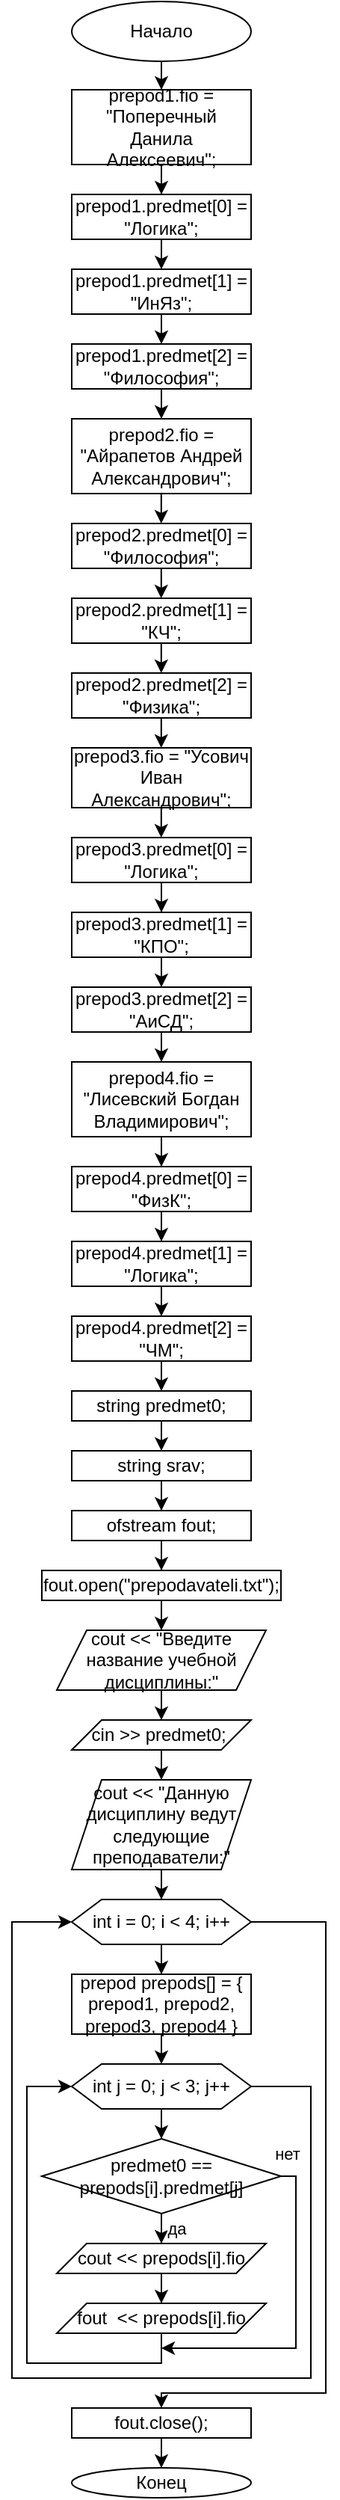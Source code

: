 <mxfile version="24.8.9">
  <diagram name="Страница — 1" id="-8MbCOTIwYSjdjk579lD">
    <mxGraphModel dx="724" dy="1619" grid="1" gridSize="10" guides="1" tooltips="1" connect="1" arrows="1" fold="1" page="1" pageScale="1" pageWidth="827" pageHeight="1169" math="0" shadow="0">
      <root>
        <mxCell id="0" />
        <mxCell id="1" parent="0" />
        <mxCell id="BuxgucvQnBXT1Tee6eT2-22" style="edgeStyle=orthogonalEdgeStyle;rounded=0;orthogonalLoop=1;jettySize=auto;html=1;entryX=0.5;entryY=0;entryDx=0;entryDy=0;" edge="1" parent="1" source="BuxgucvQnBXT1Tee6eT2-1" target="BuxgucvQnBXT1Tee6eT2-3">
          <mxGeometry relative="1" as="geometry" />
        </mxCell>
        <mxCell id="BuxgucvQnBXT1Tee6eT2-1" value="Начало" style="ellipse;whiteSpace=wrap;html=1;" vertex="1" parent="1">
          <mxGeometry x="360" y="-1169" width="120" height="40" as="geometry" />
        </mxCell>
        <mxCell id="BuxgucvQnBXT1Tee6eT2-2" value="Конец" style="ellipse;whiteSpace=wrap;html=1;" vertex="1" parent="1">
          <mxGeometry x="360" y="480" width="120" height="20" as="geometry" />
        </mxCell>
        <mxCell id="BuxgucvQnBXT1Tee6eT2-23" style="edgeStyle=orthogonalEdgeStyle;rounded=0;orthogonalLoop=1;jettySize=auto;html=1;entryX=0.5;entryY=0;entryDx=0;entryDy=0;" edge="1" parent="1" source="BuxgucvQnBXT1Tee6eT2-3" target="BuxgucvQnBXT1Tee6eT2-4">
          <mxGeometry relative="1" as="geometry" />
        </mxCell>
        <mxCell id="BuxgucvQnBXT1Tee6eT2-3" value="prepod1.fio = &quot;Поперечный Данила Алексеевич&quot;;" style="rounded=0;whiteSpace=wrap;html=1;" vertex="1" parent="1">
          <mxGeometry x="360" y="-1110" width="120" height="50" as="geometry" />
        </mxCell>
        <mxCell id="BuxgucvQnBXT1Tee6eT2-24" style="edgeStyle=orthogonalEdgeStyle;rounded=0;orthogonalLoop=1;jettySize=auto;html=1;entryX=0.5;entryY=0;entryDx=0;entryDy=0;" edge="1" parent="1" source="BuxgucvQnBXT1Tee6eT2-4" target="BuxgucvQnBXT1Tee6eT2-5">
          <mxGeometry relative="1" as="geometry" />
        </mxCell>
        <mxCell id="BuxgucvQnBXT1Tee6eT2-4" value="prepod1.predmet[0] = &quot;Логика&quot;;" style="rounded=0;whiteSpace=wrap;html=1;" vertex="1" parent="1">
          <mxGeometry x="360" y="-1040" width="120" height="30" as="geometry" />
        </mxCell>
        <mxCell id="BuxgucvQnBXT1Tee6eT2-25" style="edgeStyle=orthogonalEdgeStyle;rounded=0;orthogonalLoop=1;jettySize=auto;html=1;entryX=0.5;entryY=0;entryDx=0;entryDy=0;" edge="1" parent="1" source="BuxgucvQnBXT1Tee6eT2-5" target="BuxgucvQnBXT1Tee6eT2-6">
          <mxGeometry relative="1" as="geometry" />
        </mxCell>
        <mxCell id="BuxgucvQnBXT1Tee6eT2-5" value="prepod1.predmet[1] = &quot;ИнЯз&quot;;" style="rounded=0;whiteSpace=wrap;html=1;" vertex="1" parent="1">
          <mxGeometry x="360" y="-990" width="120" height="30" as="geometry" />
        </mxCell>
        <mxCell id="BuxgucvQnBXT1Tee6eT2-26" style="edgeStyle=orthogonalEdgeStyle;rounded=0;orthogonalLoop=1;jettySize=auto;html=1;entryX=0.5;entryY=0;entryDx=0;entryDy=0;" edge="1" parent="1" source="BuxgucvQnBXT1Tee6eT2-6" target="BuxgucvQnBXT1Tee6eT2-7">
          <mxGeometry relative="1" as="geometry" />
        </mxCell>
        <mxCell id="BuxgucvQnBXT1Tee6eT2-6" value="prepod1.predmet[2] = &quot;Философия&quot;;" style="rounded=0;whiteSpace=wrap;html=1;" vertex="1" parent="1">
          <mxGeometry x="360" y="-940" width="120" height="30" as="geometry" />
        </mxCell>
        <mxCell id="BuxgucvQnBXT1Tee6eT2-7" value="&lt;div&gt;&lt;span style=&quot;background-color: initial;&quot;&gt;prepod2.fio = &quot;Айрапетов Андрей Александрович&quot;;&lt;/span&gt;&lt;/div&gt;" style="rounded=0;whiteSpace=wrap;html=1;" vertex="1" parent="1">
          <mxGeometry x="360" y="-890" width="120" height="50" as="geometry" />
        </mxCell>
        <mxCell id="BuxgucvQnBXT1Tee6eT2-8" value="prepod2.predmet[0] = &quot;Философия&quot;;" style="rounded=0;whiteSpace=wrap;html=1;" vertex="1" parent="1">
          <mxGeometry x="360" y="-820" width="120" height="30" as="geometry" />
        </mxCell>
        <mxCell id="BuxgucvQnBXT1Tee6eT2-9" value="prepod2.predmet[1] = &quot;КЧ&quot;;" style="rounded=0;whiteSpace=wrap;html=1;" vertex="1" parent="1">
          <mxGeometry x="360" y="-770" width="120" height="30" as="geometry" />
        </mxCell>
        <mxCell id="BuxgucvQnBXT1Tee6eT2-10" value="prepod2.predmet[2] = &quot;Физика&quot;;" style="rounded=0;whiteSpace=wrap;html=1;" vertex="1" parent="1">
          <mxGeometry x="360" y="-720" width="120" height="30" as="geometry" />
        </mxCell>
        <mxCell id="BuxgucvQnBXT1Tee6eT2-11" value="prepod3.fio = &quot;Усович Иван Александрович&quot;;" style="rounded=0;whiteSpace=wrap;html=1;" vertex="1" parent="1">
          <mxGeometry x="360" y="-670" width="120" height="40" as="geometry" />
        </mxCell>
        <mxCell id="BuxgucvQnBXT1Tee6eT2-33" style="edgeStyle=orthogonalEdgeStyle;rounded=0;orthogonalLoop=1;jettySize=auto;html=1;entryX=0.5;entryY=0;entryDx=0;entryDy=0;" edge="1" parent="1" source="BuxgucvQnBXT1Tee6eT2-12" target="BuxgucvQnBXT1Tee6eT2-13">
          <mxGeometry relative="1" as="geometry" />
        </mxCell>
        <mxCell id="BuxgucvQnBXT1Tee6eT2-12" value="prepod3.predmet[0] = &quot;Логика&quot;;" style="rounded=0;whiteSpace=wrap;html=1;" vertex="1" parent="1">
          <mxGeometry x="360" y="-610" width="120" height="30" as="geometry" />
        </mxCell>
        <mxCell id="BuxgucvQnBXT1Tee6eT2-34" style="edgeStyle=orthogonalEdgeStyle;rounded=0;orthogonalLoop=1;jettySize=auto;html=1;entryX=0.5;entryY=0;entryDx=0;entryDy=0;" edge="1" parent="1" source="BuxgucvQnBXT1Tee6eT2-13" target="BuxgucvQnBXT1Tee6eT2-14">
          <mxGeometry relative="1" as="geometry" />
        </mxCell>
        <mxCell id="BuxgucvQnBXT1Tee6eT2-13" value="prepod3.predmet[1] = &quot;КПО&quot;;" style="rounded=0;whiteSpace=wrap;html=1;" vertex="1" parent="1">
          <mxGeometry x="360" y="-560" width="120" height="30" as="geometry" />
        </mxCell>
        <mxCell id="BuxgucvQnBXT1Tee6eT2-36" style="edgeStyle=orthogonalEdgeStyle;rounded=0;orthogonalLoop=1;jettySize=auto;html=1;entryX=0.5;entryY=0;entryDx=0;entryDy=0;" edge="1" parent="1" source="BuxgucvQnBXT1Tee6eT2-14" target="BuxgucvQnBXT1Tee6eT2-15">
          <mxGeometry relative="1" as="geometry" />
        </mxCell>
        <mxCell id="BuxgucvQnBXT1Tee6eT2-14" value="prepod3.predmet[2] = &quot;АиСД&quot;;" style="rounded=0;whiteSpace=wrap;html=1;" vertex="1" parent="1">
          <mxGeometry x="360" y="-510" width="120" height="30" as="geometry" />
        </mxCell>
        <mxCell id="BuxgucvQnBXT1Tee6eT2-38" style="edgeStyle=orthogonalEdgeStyle;rounded=0;orthogonalLoop=1;jettySize=auto;html=1;entryX=0.5;entryY=0;entryDx=0;entryDy=0;" edge="1" parent="1" source="BuxgucvQnBXT1Tee6eT2-15" target="BuxgucvQnBXT1Tee6eT2-16">
          <mxGeometry relative="1" as="geometry" />
        </mxCell>
        <mxCell id="BuxgucvQnBXT1Tee6eT2-15" value="prepod4.fio = &quot;Лисевский Богдан Владимирович&quot;;" style="rounded=0;whiteSpace=wrap;html=1;" vertex="1" parent="1">
          <mxGeometry x="360" y="-460" width="120" height="50" as="geometry" />
        </mxCell>
        <mxCell id="BuxgucvQnBXT1Tee6eT2-39" style="edgeStyle=orthogonalEdgeStyle;rounded=0;orthogonalLoop=1;jettySize=auto;html=1;entryX=0.5;entryY=0;entryDx=0;entryDy=0;" edge="1" parent="1" source="BuxgucvQnBXT1Tee6eT2-16" target="BuxgucvQnBXT1Tee6eT2-17">
          <mxGeometry relative="1" as="geometry" />
        </mxCell>
        <mxCell id="BuxgucvQnBXT1Tee6eT2-16" value="prepod4.predmet[0] = &quot;ФизК&quot;;" style="rounded=0;whiteSpace=wrap;html=1;" vertex="1" parent="1">
          <mxGeometry x="360" y="-390" width="120" height="30" as="geometry" />
        </mxCell>
        <mxCell id="BuxgucvQnBXT1Tee6eT2-40" style="edgeStyle=orthogonalEdgeStyle;rounded=0;orthogonalLoop=1;jettySize=auto;html=1;entryX=0.5;entryY=0;entryDx=0;entryDy=0;" edge="1" parent="1" source="BuxgucvQnBXT1Tee6eT2-17" target="BuxgucvQnBXT1Tee6eT2-18">
          <mxGeometry relative="1" as="geometry" />
        </mxCell>
        <mxCell id="BuxgucvQnBXT1Tee6eT2-17" value="prepod4.predmet[1] = &quot;Логика&quot;;" style="rounded=0;whiteSpace=wrap;html=1;" vertex="1" parent="1">
          <mxGeometry x="360" y="-340" width="120" height="30" as="geometry" />
        </mxCell>
        <mxCell id="BuxgucvQnBXT1Tee6eT2-51" style="edgeStyle=orthogonalEdgeStyle;rounded=0;orthogonalLoop=1;jettySize=auto;html=1;entryX=0.5;entryY=0;entryDx=0;entryDy=0;" edge="1" parent="1" source="BuxgucvQnBXT1Tee6eT2-18" target="BuxgucvQnBXT1Tee6eT2-19">
          <mxGeometry relative="1" as="geometry" />
        </mxCell>
        <mxCell id="BuxgucvQnBXT1Tee6eT2-18" value="prepod4.predmet[2] = &quot;ЧМ&quot;;" style="rounded=0;whiteSpace=wrap;html=1;" vertex="1" parent="1">
          <mxGeometry x="360" y="-290" width="120" height="30" as="geometry" />
        </mxCell>
        <mxCell id="BuxgucvQnBXT1Tee6eT2-52" style="edgeStyle=orthogonalEdgeStyle;rounded=0;orthogonalLoop=1;jettySize=auto;html=1;entryX=0.5;entryY=0;entryDx=0;entryDy=0;" edge="1" parent="1" source="BuxgucvQnBXT1Tee6eT2-19" target="BuxgucvQnBXT1Tee6eT2-20">
          <mxGeometry relative="1" as="geometry" />
        </mxCell>
        <mxCell id="BuxgucvQnBXT1Tee6eT2-19" value="string predmet0;" style="rounded=0;whiteSpace=wrap;html=1;" vertex="1" parent="1">
          <mxGeometry x="360" y="-240" width="120" height="20" as="geometry" />
        </mxCell>
        <mxCell id="BuxgucvQnBXT1Tee6eT2-53" style="edgeStyle=orthogonalEdgeStyle;rounded=0;orthogonalLoop=1;jettySize=auto;html=1;entryX=0.5;entryY=0;entryDx=0;entryDy=0;" edge="1" parent="1" source="BuxgucvQnBXT1Tee6eT2-20" target="BuxgucvQnBXT1Tee6eT2-21">
          <mxGeometry relative="1" as="geometry" />
        </mxCell>
        <mxCell id="BuxgucvQnBXT1Tee6eT2-20" value="string srav;" style="rounded=0;whiteSpace=wrap;html=1;" vertex="1" parent="1">
          <mxGeometry x="360" y="-200" width="120" height="20" as="geometry" />
        </mxCell>
        <mxCell id="BuxgucvQnBXT1Tee6eT2-54" style="edgeStyle=orthogonalEdgeStyle;rounded=0;orthogonalLoop=1;jettySize=auto;html=1;entryX=0.5;entryY=0;entryDx=0;entryDy=0;" edge="1" parent="1" source="BuxgucvQnBXT1Tee6eT2-21" target="BuxgucvQnBXT1Tee6eT2-41">
          <mxGeometry relative="1" as="geometry" />
        </mxCell>
        <mxCell id="BuxgucvQnBXT1Tee6eT2-21" value="ofstream fout;" style="rounded=0;whiteSpace=wrap;html=1;" vertex="1" parent="1">
          <mxGeometry x="360" y="-160" width="120" height="20" as="geometry" />
        </mxCell>
        <mxCell id="BuxgucvQnBXT1Tee6eT2-28" style="edgeStyle=orthogonalEdgeStyle;rounded=0;orthogonalLoop=1;jettySize=auto;html=1;entryX=0.5;entryY=0;entryDx=0;entryDy=0;" edge="1" parent="1">
          <mxGeometry relative="1" as="geometry">
            <mxPoint x="419.9" y="-840" as="sourcePoint" />
            <mxPoint x="419.9" y="-820" as="targetPoint" />
          </mxGeometry>
        </mxCell>
        <mxCell id="BuxgucvQnBXT1Tee6eT2-29" style="edgeStyle=orthogonalEdgeStyle;rounded=0;orthogonalLoop=1;jettySize=auto;html=1;entryX=0.5;entryY=0;entryDx=0;entryDy=0;" edge="1" parent="1">
          <mxGeometry relative="1" as="geometry">
            <mxPoint x="419.9" y="-790" as="sourcePoint" />
            <mxPoint x="419.9" y="-770" as="targetPoint" />
          </mxGeometry>
        </mxCell>
        <mxCell id="BuxgucvQnBXT1Tee6eT2-30" style="edgeStyle=orthogonalEdgeStyle;rounded=0;orthogonalLoop=1;jettySize=auto;html=1;entryX=0.5;entryY=0;entryDx=0;entryDy=0;" edge="1" parent="1">
          <mxGeometry relative="1" as="geometry">
            <mxPoint x="419.9" y="-740" as="sourcePoint" />
            <mxPoint x="419.9" y="-720" as="targetPoint" />
            <Array as="points">
              <mxPoint x="419.9" y="-720" />
              <mxPoint x="419.9" y="-720" />
            </Array>
          </mxGeometry>
        </mxCell>
        <mxCell id="BuxgucvQnBXT1Tee6eT2-31" style="edgeStyle=orthogonalEdgeStyle;rounded=0;orthogonalLoop=1;jettySize=auto;html=1;entryX=0.5;entryY=0;entryDx=0;entryDy=0;" edge="1" parent="1">
          <mxGeometry relative="1" as="geometry">
            <mxPoint x="419.9" y="-690" as="sourcePoint" />
            <mxPoint x="419.9" y="-670" as="targetPoint" />
          </mxGeometry>
        </mxCell>
        <mxCell id="BuxgucvQnBXT1Tee6eT2-32" style="edgeStyle=orthogonalEdgeStyle;rounded=0;orthogonalLoop=1;jettySize=auto;html=1;entryX=0.5;entryY=0;entryDx=0;entryDy=0;" edge="1" parent="1">
          <mxGeometry relative="1" as="geometry">
            <mxPoint x="419.9" y="-630" as="sourcePoint" />
            <mxPoint x="419.9" y="-610" as="targetPoint" />
          </mxGeometry>
        </mxCell>
        <mxCell id="BuxgucvQnBXT1Tee6eT2-55" style="edgeStyle=orthogonalEdgeStyle;rounded=0;orthogonalLoop=1;jettySize=auto;html=1;entryX=0.5;entryY=0;entryDx=0;entryDy=0;" edge="1" parent="1" source="BuxgucvQnBXT1Tee6eT2-41" target="BuxgucvQnBXT1Tee6eT2-43">
          <mxGeometry relative="1" as="geometry" />
        </mxCell>
        <mxCell id="BuxgucvQnBXT1Tee6eT2-41" value="fout.open(&quot;prepodavateli.txt&quot;);" style="rounded=0;whiteSpace=wrap;html=1;" vertex="1" parent="1">
          <mxGeometry x="340" y="-120" width="160" height="20" as="geometry" />
        </mxCell>
        <mxCell id="BuxgucvQnBXT1Tee6eT2-56" style="edgeStyle=orthogonalEdgeStyle;rounded=0;orthogonalLoop=1;jettySize=auto;html=1;entryX=0.5;entryY=0;entryDx=0;entryDy=0;" edge="1" parent="1" source="BuxgucvQnBXT1Tee6eT2-43" target="BuxgucvQnBXT1Tee6eT2-44">
          <mxGeometry relative="1" as="geometry" />
        </mxCell>
        <mxCell id="BuxgucvQnBXT1Tee6eT2-43" value="cout &amp;lt;&amp;lt; &quot;Введите название учебной дисциплины:&quot;" style="shape=parallelogram;perimeter=parallelogramPerimeter;whiteSpace=wrap;html=1;fixedSize=1;" vertex="1" parent="1">
          <mxGeometry x="350" y="-80" width="140" height="40" as="geometry" />
        </mxCell>
        <mxCell id="BuxgucvQnBXT1Tee6eT2-57" style="edgeStyle=orthogonalEdgeStyle;rounded=0;orthogonalLoop=1;jettySize=auto;html=1;entryX=0.5;entryY=0;entryDx=0;entryDy=0;" edge="1" parent="1" source="BuxgucvQnBXT1Tee6eT2-44" target="BuxgucvQnBXT1Tee6eT2-45">
          <mxGeometry relative="1" as="geometry" />
        </mxCell>
        <mxCell id="BuxgucvQnBXT1Tee6eT2-44" value="cin &amp;gt;&amp;gt; predmet0;&amp;nbsp;" style="shape=parallelogram;perimeter=parallelogramPerimeter;whiteSpace=wrap;html=1;fixedSize=1;" vertex="1" parent="1">
          <mxGeometry x="360" y="-20" width="120" height="20" as="geometry" />
        </mxCell>
        <mxCell id="BuxgucvQnBXT1Tee6eT2-58" style="edgeStyle=orthogonalEdgeStyle;rounded=0;orthogonalLoop=1;jettySize=auto;html=1;entryX=0.5;entryY=0;entryDx=0;entryDy=0;" edge="1" parent="1" source="BuxgucvQnBXT1Tee6eT2-45" target="BuxgucvQnBXT1Tee6eT2-47">
          <mxGeometry relative="1" as="geometry" />
        </mxCell>
        <mxCell id="BuxgucvQnBXT1Tee6eT2-45" value="cout &amp;lt;&amp;lt; &quot;Данную дисциплину ведут следующие преподаватели:&quot;" style="shape=parallelogram;perimeter=parallelogramPerimeter;whiteSpace=wrap;html=1;fixedSize=1;" vertex="1" parent="1">
          <mxGeometry x="360" y="20" width="120" height="60" as="geometry" />
        </mxCell>
        <mxCell id="BuxgucvQnBXT1Tee6eT2-59" style="edgeStyle=orthogonalEdgeStyle;rounded=0;orthogonalLoop=1;jettySize=auto;html=1;entryX=0.5;entryY=0;entryDx=0;entryDy=0;" edge="1" parent="1" source="BuxgucvQnBXT1Tee6eT2-47" target="BuxgucvQnBXT1Tee6eT2-50">
          <mxGeometry relative="1" as="geometry" />
        </mxCell>
        <mxCell id="BuxgucvQnBXT1Tee6eT2-70" style="edgeStyle=orthogonalEdgeStyle;rounded=0;orthogonalLoop=1;jettySize=auto;html=1;" edge="1" parent="1" source="BuxgucvQnBXT1Tee6eT2-47">
          <mxGeometry relative="1" as="geometry">
            <mxPoint x="420" y="440" as="targetPoint" />
            <Array as="points">
              <mxPoint x="530" y="115" />
              <mxPoint x="530" y="430" />
              <mxPoint x="420" y="430" />
            </Array>
          </mxGeometry>
        </mxCell>
        <mxCell id="BuxgucvQnBXT1Tee6eT2-47" value="int i = 0; i &amp;lt; 4; i++" style="shape=hexagon;perimeter=hexagonPerimeter2;whiteSpace=wrap;html=1;fixedSize=1;" vertex="1" parent="1">
          <mxGeometry x="360" y="100" width="120" height="30" as="geometry" />
        </mxCell>
        <mxCell id="BuxgucvQnBXT1Tee6eT2-61" style="edgeStyle=orthogonalEdgeStyle;rounded=0;orthogonalLoop=1;jettySize=auto;html=1;entryX=0.5;entryY=0;entryDx=0;entryDy=0;" edge="1" parent="1" source="BuxgucvQnBXT1Tee6eT2-48" target="BuxgucvQnBXT1Tee6eT2-49">
          <mxGeometry relative="1" as="geometry" />
        </mxCell>
        <mxCell id="BuxgucvQnBXT1Tee6eT2-69" style="edgeStyle=orthogonalEdgeStyle;rounded=0;orthogonalLoop=1;jettySize=auto;html=1;entryX=0;entryY=0.5;entryDx=0;entryDy=0;exitX=1;exitY=0.5;exitDx=0;exitDy=0;" edge="1" parent="1" source="BuxgucvQnBXT1Tee6eT2-48" target="BuxgucvQnBXT1Tee6eT2-47">
          <mxGeometry relative="1" as="geometry">
            <Array as="points">
              <mxPoint x="520" y="225" />
              <mxPoint x="520" y="420" />
              <mxPoint x="320" y="420" />
              <mxPoint x="320" y="115" />
            </Array>
          </mxGeometry>
        </mxCell>
        <mxCell id="BuxgucvQnBXT1Tee6eT2-48" value="int j = 0; j &amp;lt; 3; j++" style="shape=hexagon;perimeter=hexagonPerimeter2;whiteSpace=wrap;html=1;fixedSize=1;" vertex="1" parent="1">
          <mxGeometry x="360" y="210" width="120" height="30" as="geometry" />
        </mxCell>
        <mxCell id="BuxgucvQnBXT1Tee6eT2-64" style="edgeStyle=orthogonalEdgeStyle;rounded=0;orthogonalLoop=1;jettySize=auto;html=1;entryX=0.5;entryY=0;entryDx=0;entryDy=0;" edge="1" parent="1" source="BuxgucvQnBXT1Tee6eT2-49" target="BuxgucvQnBXT1Tee6eT2-62">
          <mxGeometry relative="1" as="geometry" />
        </mxCell>
        <mxCell id="BuxgucvQnBXT1Tee6eT2-68" style="edgeStyle=orthogonalEdgeStyle;rounded=0;orthogonalLoop=1;jettySize=auto;html=1;" edge="1" parent="1" source="BuxgucvQnBXT1Tee6eT2-49">
          <mxGeometry relative="1" as="geometry">
            <mxPoint x="420" y="400" as="targetPoint" />
            <Array as="points">
              <mxPoint x="510" y="285" />
              <mxPoint x="510" y="400" />
            </Array>
          </mxGeometry>
        </mxCell>
        <mxCell id="BuxgucvQnBXT1Tee6eT2-71" value="да" style="edgeLabel;html=1;align=center;verticalAlign=middle;resizable=0;points=[];" vertex="1" connectable="0" parent="BuxgucvQnBXT1Tee6eT2-68">
          <mxGeometry x="-0.963" y="1" relative="1" as="geometry">
            <mxPoint x="-74" y="36" as="offset" />
          </mxGeometry>
        </mxCell>
        <mxCell id="BuxgucvQnBXT1Tee6eT2-72" value="нет" style="edgeLabel;html=1;align=center;verticalAlign=middle;resizable=0;points=[];" vertex="1" connectable="0" parent="BuxgucvQnBXT1Tee6eT2-68">
          <mxGeometry x="-0.963" y="1" relative="1" as="geometry">
            <mxPoint y="-14" as="offset" />
          </mxGeometry>
        </mxCell>
        <mxCell id="BuxgucvQnBXT1Tee6eT2-49" value="predmet0 == prepods[i].predmet[j]" style="rhombus;whiteSpace=wrap;html=1;" vertex="1" parent="1">
          <mxGeometry x="340" y="260" width="160" height="50" as="geometry" />
        </mxCell>
        <mxCell id="BuxgucvQnBXT1Tee6eT2-60" style="edgeStyle=orthogonalEdgeStyle;rounded=0;orthogonalLoop=1;jettySize=auto;html=1;entryX=0.5;entryY=0;entryDx=0;entryDy=0;" edge="1" parent="1" source="BuxgucvQnBXT1Tee6eT2-50" target="BuxgucvQnBXT1Tee6eT2-48">
          <mxGeometry relative="1" as="geometry" />
        </mxCell>
        <mxCell id="BuxgucvQnBXT1Tee6eT2-50" value="prepod prepods[] = { prepod1, prepod2, prepod3, prepod4 }" style="rounded=0;whiteSpace=wrap;html=1;" vertex="1" parent="1">
          <mxGeometry x="360" y="150" width="120" height="40" as="geometry" />
        </mxCell>
        <mxCell id="BuxgucvQnBXT1Tee6eT2-65" style="edgeStyle=orthogonalEdgeStyle;rounded=0;orthogonalLoop=1;jettySize=auto;html=1;entryX=0.5;entryY=0;entryDx=0;entryDy=0;" edge="1" parent="1" source="BuxgucvQnBXT1Tee6eT2-62" target="BuxgucvQnBXT1Tee6eT2-63">
          <mxGeometry relative="1" as="geometry" />
        </mxCell>
        <mxCell id="BuxgucvQnBXT1Tee6eT2-62" value="cout &amp;lt;&amp;lt; prepods[i].fio" style="shape=parallelogram;perimeter=parallelogramPerimeter;whiteSpace=wrap;html=1;fixedSize=1;" vertex="1" parent="1">
          <mxGeometry x="350" y="330" width="140" height="20" as="geometry" />
        </mxCell>
        <mxCell id="BuxgucvQnBXT1Tee6eT2-66" style="edgeStyle=orthogonalEdgeStyle;rounded=0;orthogonalLoop=1;jettySize=auto;html=1;entryX=0;entryY=0.5;entryDx=0;entryDy=0;exitX=0.5;exitY=1;exitDx=0;exitDy=0;" edge="1" parent="1" source="BuxgucvQnBXT1Tee6eT2-63" target="BuxgucvQnBXT1Tee6eT2-48">
          <mxGeometry relative="1" as="geometry">
            <Array as="points">
              <mxPoint x="420" y="410" />
              <mxPoint x="330" y="410" />
              <mxPoint x="330" y="225" />
            </Array>
          </mxGeometry>
        </mxCell>
        <mxCell id="BuxgucvQnBXT1Tee6eT2-63" value="fout&amp;nbsp; &amp;lt;&amp;lt; prepods[i].fio" style="shape=parallelogram;perimeter=parallelogramPerimeter;whiteSpace=wrap;html=1;fixedSize=1;" vertex="1" parent="1">
          <mxGeometry x="350" y="370" width="140" height="20" as="geometry" />
        </mxCell>
        <mxCell id="BuxgucvQnBXT1Tee6eT2-74" style="edgeStyle=orthogonalEdgeStyle;rounded=0;orthogonalLoop=1;jettySize=auto;html=1;entryX=0.5;entryY=0;entryDx=0;entryDy=0;" edge="1" parent="1" source="BuxgucvQnBXT1Tee6eT2-73" target="BuxgucvQnBXT1Tee6eT2-2">
          <mxGeometry relative="1" as="geometry" />
        </mxCell>
        <mxCell id="BuxgucvQnBXT1Tee6eT2-73" value="fout.close();" style="rounded=0;whiteSpace=wrap;html=1;" vertex="1" parent="1">
          <mxGeometry x="360" y="440" width="120" height="20" as="geometry" />
        </mxCell>
      </root>
    </mxGraphModel>
  </diagram>
</mxfile>
